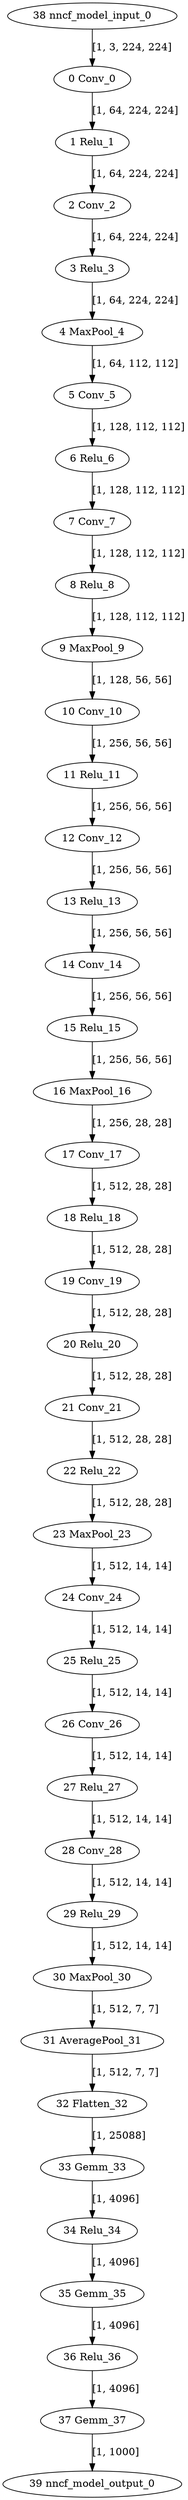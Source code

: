 strict digraph  {
"0 Conv_0" [id=0, type=Conv];
"1 Relu_1" [id=1, type=Relu];
"2 Conv_2" [id=2, type=Conv];
"3 Relu_3" [id=3, type=Relu];
"4 MaxPool_4" [id=4, type=MaxPool];
"5 Conv_5" [id=5, type=Conv];
"6 Relu_6" [id=6, type=Relu];
"7 Conv_7" [id=7, type=Conv];
"8 Relu_8" [id=8, type=Relu];
"9 MaxPool_9" [id=9, type=MaxPool];
"10 Conv_10" [id=10, type=Conv];
"11 Relu_11" [id=11, type=Relu];
"12 Conv_12" [id=12, type=Conv];
"13 Relu_13" [id=13, type=Relu];
"14 Conv_14" [id=14, type=Conv];
"15 Relu_15" [id=15, type=Relu];
"16 MaxPool_16" [id=16, type=MaxPool];
"17 Conv_17" [id=17, type=Conv];
"18 Relu_18" [id=18, type=Relu];
"19 Conv_19" [id=19, type=Conv];
"20 Relu_20" [id=20, type=Relu];
"21 Conv_21" [id=21, type=Conv];
"22 Relu_22" [id=22, type=Relu];
"23 MaxPool_23" [id=23, type=MaxPool];
"24 Conv_24" [id=24, type=Conv];
"25 Relu_25" [id=25, type=Relu];
"26 Conv_26" [id=26, type=Conv];
"27 Relu_27" [id=27, type=Relu];
"28 Conv_28" [id=28, type=Conv];
"29 Relu_29" [id=29, type=Relu];
"30 MaxPool_30" [id=30, type=MaxPool];
"31 AveragePool_31" [id=31, type=AveragePool];
"32 Flatten_32" [id=32, type=Flatten];
"33 Gemm_33" [id=33, type=Gemm];
"34 Relu_34" [id=34, type=Relu];
"35 Gemm_35" [id=35, type=Gemm];
"36 Relu_36" [id=36, type=Relu];
"37 Gemm_37" [id=37, type=Gemm];
"38 nncf_model_input_0" [id=38, type=nncf_model_input];
"39 nncf_model_output_0" [id=39, type=nncf_model_output];
"0 Conv_0" -> "1 Relu_1"  [label="[1, 64, 224, 224]", style=solid];
"1 Relu_1" -> "2 Conv_2"  [label="[1, 64, 224, 224]", style=solid];
"2 Conv_2" -> "3 Relu_3"  [label="[1, 64, 224, 224]", style=solid];
"3 Relu_3" -> "4 MaxPool_4"  [label="[1, 64, 224, 224]", style=solid];
"4 MaxPool_4" -> "5 Conv_5"  [label="[1, 64, 112, 112]", style=solid];
"5 Conv_5" -> "6 Relu_6"  [label="[1, 128, 112, 112]", style=solid];
"6 Relu_6" -> "7 Conv_7"  [label="[1, 128, 112, 112]", style=solid];
"7 Conv_7" -> "8 Relu_8"  [label="[1, 128, 112, 112]", style=solid];
"8 Relu_8" -> "9 MaxPool_9"  [label="[1, 128, 112, 112]", style=solid];
"9 MaxPool_9" -> "10 Conv_10"  [label="[1, 128, 56, 56]", style=solid];
"10 Conv_10" -> "11 Relu_11"  [label="[1, 256, 56, 56]", style=solid];
"11 Relu_11" -> "12 Conv_12"  [label="[1, 256, 56, 56]", style=solid];
"12 Conv_12" -> "13 Relu_13"  [label="[1, 256, 56, 56]", style=solid];
"13 Relu_13" -> "14 Conv_14"  [label="[1, 256, 56, 56]", style=solid];
"14 Conv_14" -> "15 Relu_15"  [label="[1, 256, 56, 56]", style=solid];
"15 Relu_15" -> "16 MaxPool_16"  [label="[1, 256, 56, 56]", style=solid];
"16 MaxPool_16" -> "17 Conv_17"  [label="[1, 256, 28, 28]", style=solid];
"17 Conv_17" -> "18 Relu_18"  [label="[1, 512, 28, 28]", style=solid];
"18 Relu_18" -> "19 Conv_19"  [label="[1, 512, 28, 28]", style=solid];
"19 Conv_19" -> "20 Relu_20"  [label="[1, 512, 28, 28]", style=solid];
"20 Relu_20" -> "21 Conv_21"  [label="[1, 512, 28, 28]", style=solid];
"21 Conv_21" -> "22 Relu_22"  [label="[1, 512, 28, 28]", style=solid];
"22 Relu_22" -> "23 MaxPool_23"  [label="[1, 512, 28, 28]", style=solid];
"23 MaxPool_23" -> "24 Conv_24"  [label="[1, 512, 14, 14]", style=solid];
"24 Conv_24" -> "25 Relu_25"  [label="[1, 512, 14, 14]", style=solid];
"25 Relu_25" -> "26 Conv_26"  [label="[1, 512, 14, 14]", style=solid];
"26 Conv_26" -> "27 Relu_27"  [label="[1, 512, 14, 14]", style=solid];
"27 Relu_27" -> "28 Conv_28"  [label="[1, 512, 14, 14]", style=solid];
"28 Conv_28" -> "29 Relu_29"  [label="[1, 512, 14, 14]", style=solid];
"29 Relu_29" -> "30 MaxPool_30"  [label="[1, 512, 14, 14]", style=solid];
"30 MaxPool_30" -> "31 AveragePool_31"  [label="[1, 512, 7, 7]", style=solid];
"31 AveragePool_31" -> "32 Flatten_32"  [label="[1, 512, 7, 7]", style=solid];
"32 Flatten_32" -> "33 Gemm_33"  [label="[1, 25088]", style=solid];
"33 Gemm_33" -> "34 Relu_34"  [label="[1, 4096]", style=solid];
"34 Relu_34" -> "35 Gemm_35"  [label="[1, 4096]", style=solid];
"35 Gemm_35" -> "36 Relu_36"  [label="[1, 4096]", style=solid];
"36 Relu_36" -> "37 Gemm_37"  [label="[1, 4096]", style=solid];
"37 Gemm_37" -> "39 nncf_model_output_0"  [label="[1, 1000]", style=solid];
"38 nncf_model_input_0" -> "0 Conv_0"  [label="[1, 3, 224, 224]", style=solid];
}
